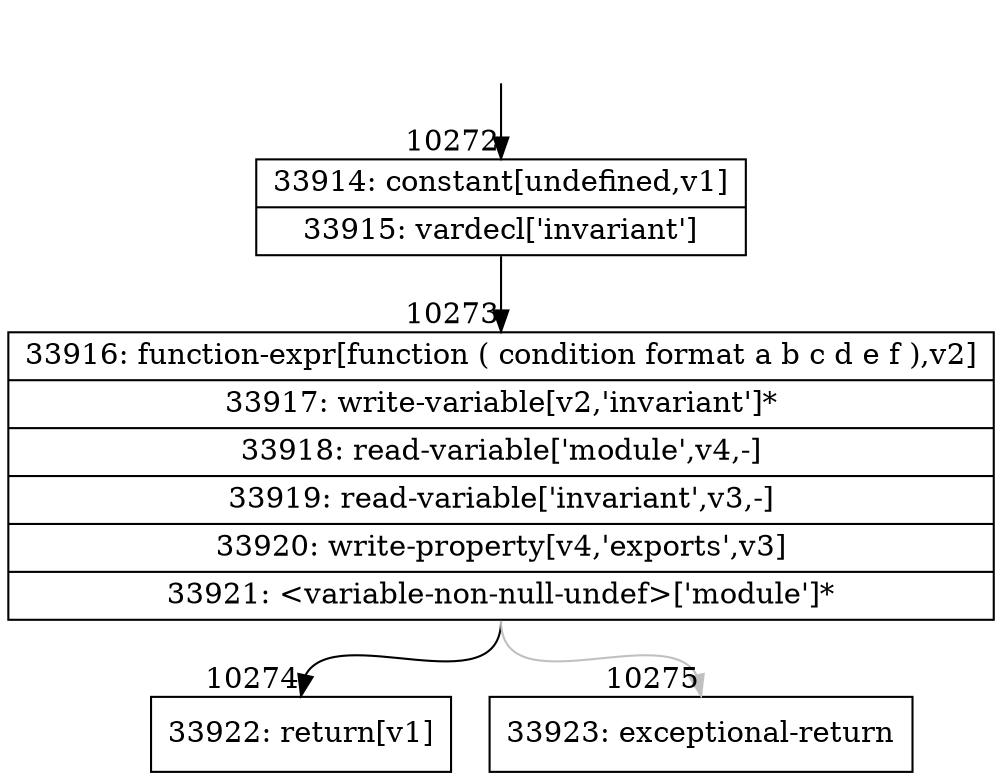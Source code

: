 digraph {
rankdir="TD"
BB_entry769[shape=none,label=""];
BB_entry769 -> BB10272 [tailport=s, headport=n, headlabel="    10272"]
BB10272 [shape=record label="{33914: constant[undefined,v1]|33915: vardecl['invariant']}" ] 
BB10272 -> BB10273 [tailport=s, headport=n, headlabel="      10273"]
BB10273 [shape=record label="{33916: function-expr[function ( condition format a b c d e f ),v2]|33917: write-variable[v2,'invariant']*|33918: read-variable['module',v4,-]|33919: read-variable['invariant',v3,-]|33920: write-property[v4,'exports',v3]|33921: \<variable-non-null-undef\>['module']*}" ] 
BB10273 -> BB10274 [tailport=s, headport=n, headlabel="      10274"]
BB10273 -> BB10275 [tailport=s, headport=n, color=gray, headlabel="      10275"]
BB10274 [shape=record label="{33922: return[v1]}" ] 
BB10275 [shape=record label="{33923: exceptional-return}" ] 
//#$~ 18443
}
